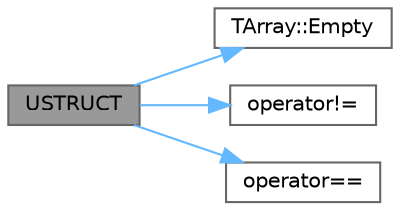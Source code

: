 digraph "USTRUCT"
{
 // INTERACTIVE_SVG=YES
 // LATEX_PDF_SIZE
  bgcolor="transparent";
  edge [fontname=Helvetica,fontsize=10,labelfontname=Helvetica,labelfontsize=10];
  node [fontname=Helvetica,fontsize=10,shape=box,height=0.2,width=0.4];
  rankdir="LR";
  Node1 [id="Node000001",label="USTRUCT",height=0.2,width=0.4,color="gray40", fillcolor="grey60", style="filled", fontcolor="black",tooltip=" "];
  Node1 -> Node2 [id="edge1_Node000001_Node000002",color="steelblue1",style="solid",tooltip=" "];
  Node2 [id="Node000002",label="TArray::Empty",height=0.2,width=0.4,color="grey40", fillcolor="white", style="filled",URL="$d4/d52/classTArray.html#ae4faf7d28150050064620a725e5df3c2",tooltip="Empties the array."];
  Node1 -> Node3 [id="edge2_Node000001_Node000003",color="steelblue1",style="solid",tooltip=" "];
  Node3 [id="Node000003",label="operator!=",height=0.2,width=0.4,color="grey40", fillcolor="white", style="filled",URL="$d0/d54/StateTreeTypes_8h.html#ac7c6317273de456bf941c2f0cfe357bd",tooltip=" "];
  Node1 -> Node4 [id="edge3_Node000001_Node000004",color="steelblue1",style="solid",tooltip=" "];
  Node4 [id="Node000004",label="operator==",height=0.2,width=0.4,color="grey40", fillcolor="white", style="filled",URL="$d2/d98/EpicRtcVideoCommon_8h.html#a5b395fb6e30878f0ec1df7af2c2069af",tooltip=" "];
}
